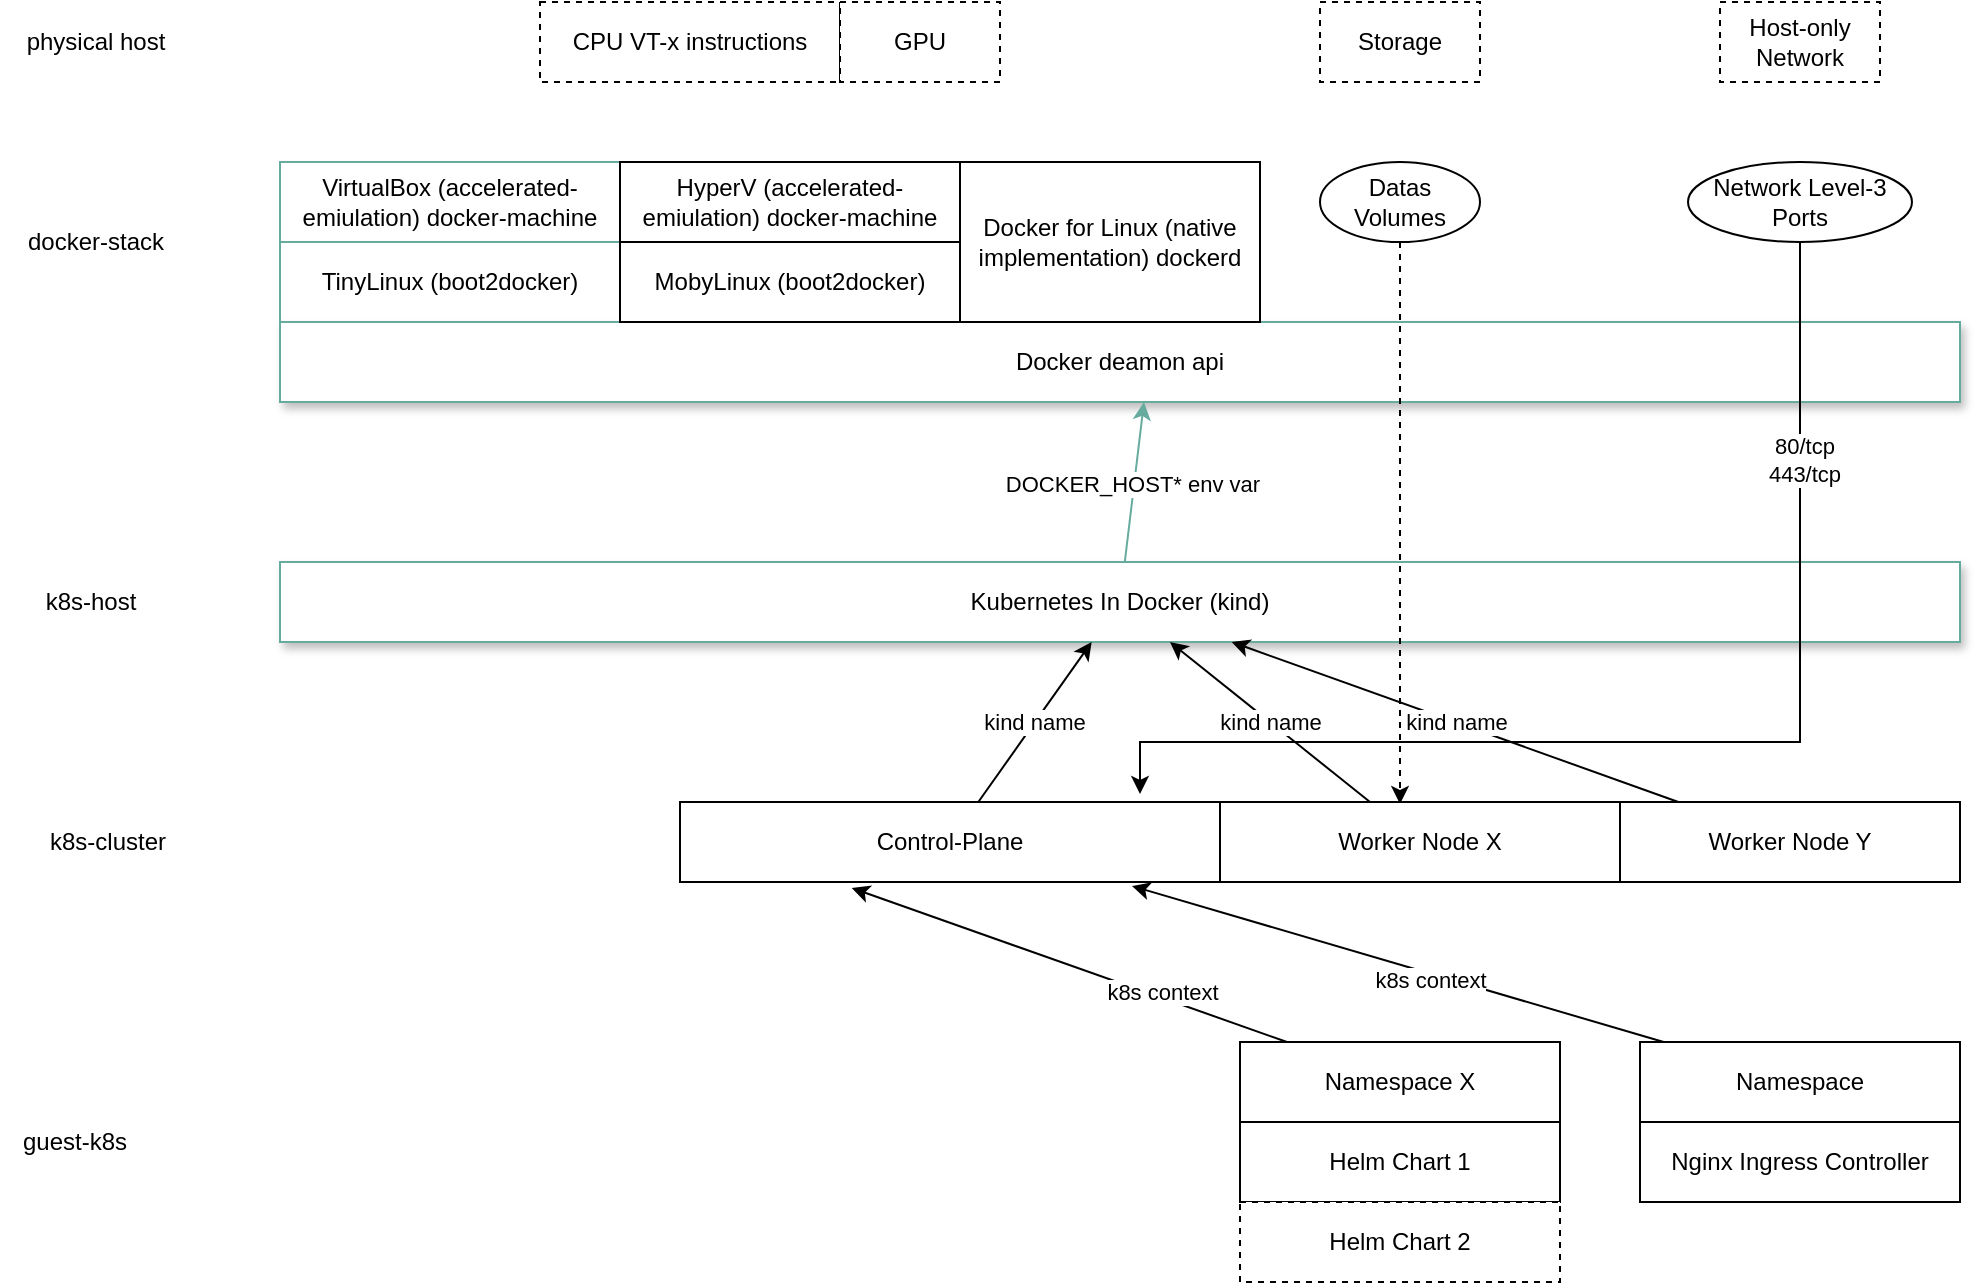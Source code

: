 <mxfile compressed="false" version="13.1.3" pages="3">
    <diagram name="20.6.17-Builder Host" id="ebUvo5LemyIJ5slhyC30">
        <mxGraphModel dx="1211" dy="280" grid="1" gridSize="10" guides="1" tooltips="1" connect="1" arrows="1" fold="1" page="1" pageScale="1" pageWidth="1169" pageHeight="827" math="0" shadow="0">
            <root>
                <mxCell id="8ZSWrE7wKIyts0C65E30-0"/>
                <mxCell id="8ZSWrE7wKIyts0C65E30-1" parent="8ZSWrE7wKIyts0C65E30-0"/>
                <mxCell id="8ZSWrE7wKIyts0C65E30-2" value="VirtualBox (accelerated-emiulation) docker-machine" style="rounded=0;whiteSpace=wrap;html=1;strokeColor=#67AB9F;" parent="8ZSWrE7wKIyts0C65E30-1" vertex="1">
                    <mxGeometry x="240" y="160" width="170" height="40" as="geometry"/>
                </mxCell>
                <mxCell id="8ZSWrE7wKIyts0C65E30-3" value="TinyLinux (boot2docker)" style="rounded=0;whiteSpace=wrap;html=1;strokeColor=#67AB9F;" parent="8ZSWrE7wKIyts0C65E30-1" vertex="1">
                    <mxGeometry x="240" y="200" width="170" height="40" as="geometry"/>
                </mxCell>
                <mxCell id="8ZSWrE7wKIyts0C65E30-4" value="Docker deamon api" style="rounded=0;whiteSpace=wrap;html=1;shadow=1;strokeColor=#67AB9F;" parent="8ZSWrE7wKIyts0C65E30-1" vertex="1">
                    <mxGeometry x="240" y="240" width="840" height="40" as="geometry"/>
                </mxCell>
                <mxCell id="8ZSWrE7wKIyts0C65E30-5" value="CPU VT-x instructions" style="rounded=0;whiteSpace=wrap;html=1;dashed=1;" parent="8ZSWrE7wKIyts0C65E30-1" vertex="1">
                    <mxGeometry x="370" y="80" width="150" height="40" as="geometry"/>
                </mxCell>
                <mxCell id="8ZSWrE7wKIyts0C65E30-6" value="GPU" style="rounded=0;whiteSpace=wrap;html=1;dashed=1;" parent="8ZSWrE7wKIyts0C65E30-1" vertex="1">
                    <mxGeometry x="520" y="80" width="80" height="40" as="geometry"/>
                </mxCell>
                <mxCell id="GnsRPyHoFZtZcp9T_y4O-8" style="edgeStyle=none;rounded=0;orthogonalLoop=1;jettySize=auto;html=1;strokeColor=#67AB9F;" parent="8ZSWrE7wKIyts0C65E30-1" source="8ZSWrE7wKIyts0C65E30-7" edge="1">
                    <mxGeometry relative="1" as="geometry">
                        <mxPoint x="672" y="280" as="targetPoint"/>
                    </mxGeometry>
                </mxCell>
                <mxCell id="GnsRPyHoFZtZcp9T_y4O-10" value="DOCKER_HOST* env var" style="edgeLabel;html=1;align=center;verticalAlign=middle;resizable=0;points=[];" parent="GnsRPyHoFZtZcp9T_y4O-8" vertex="1" connectable="0">
                    <mxGeometry x="-0.017" y="1" relative="1" as="geometry">
                        <mxPoint as="offset"/>
                    </mxGeometry>
                </mxCell>
                <mxCell id="8ZSWrE7wKIyts0C65E30-7" value="Kubernetes In Docker (kind)" style="rounded=0;whiteSpace=wrap;html=1;shadow=1;strokeColor=#67AB9F;" parent="8ZSWrE7wKIyts0C65E30-1" vertex="1">
                    <mxGeometry x="240" y="360" width="840" height="40" as="geometry"/>
                </mxCell>
                <mxCell id="8ZSWrE7wKIyts0C65E30-8" value="Nginx Ingress Controller" style="rounded=0;whiteSpace=wrap;html=1;" parent="8ZSWrE7wKIyts0C65E30-1" vertex="1">
                    <mxGeometry x="920" y="640" width="160" height="40" as="geometry"/>
                </mxCell>
                <mxCell id="8ZSWrE7wKIyts0C65E30-10" value="Datas Volumes" style="ellipse;whiteSpace=wrap;html=1;" parent="8ZSWrE7wKIyts0C65E30-1" vertex="1">
                    <mxGeometry x="760" y="160" width="80" height="40" as="geometry"/>
                </mxCell>
                <mxCell id="8ZSWrE7wKIyts0C65E30-11" style="edgeStyle=orthogonalEdgeStyle;rounded=0;orthogonalLoop=1;jettySize=auto;html=1;" parent="8ZSWrE7wKIyts0C65E30-1" source="8ZSWrE7wKIyts0C65E30-12" edge="1">
                    <mxGeometry relative="1" as="geometry">
                        <mxPoint x="670" y="476" as="targetPoint"/>
                        <Array as="points">
                            <mxPoint x="1000" y="450"/>
                            <mxPoint x="670" y="450"/>
                        </Array>
                    </mxGeometry>
                </mxCell>
                <mxCell id="aWLlnT8UTk05c4Qprcsp-1" value="80/tcp&lt;br&gt;443/tcp" style="edgeLabel;html=1;align=center;verticalAlign=middle;resizable=0;points=[];" vertex="1" connectable="0" parent="8ZSWrE7wKIyts0C65E30-11">
                    <mxGeometry x="-0.64" y="2" relative="1" as="geometry">
                        <mxPoint as="offset"/>
                    </mxGeometry>
                </mxCell>
                <mxCell id="8ZSWrE7wKIyts0C65E30-12" value="Network Level-3 Ports" style="ellipse;whiteSpace=wrap;html=1;" parent="8ZSWrE7wKIyts0C65E30-1" vertex="1">
                    <mxGeometry x="944" y="160" width="112" height="40" as="geometry"/>
                </mxCell>
                <mxCell id="GnsRPyHoFZtZcp9T_y4O-16" style="edgeStyle=none;rounded=0;orthogonalLoop=1;jettySize=auto;html=1;entryX=0.837;entryY=1.05;entryDx=0;entryDy=0;entryPerimeter=0;" parent="8ZSWrE7wKIyts0C65E30-1" source="8ZSWrE7wKIyts0C65E30-13" target="GnsRPyHoFZtZcp9T_y4O-5" edge="1">
                    <mxGeometry relative="1" as="geometry"/>
                </mxCell>
                <mxCell id="GnsRPyHoFZtZcp9T_y4O-17" value="k8s context" style="edgeLabel;html=1;align=center;verticalAlign=middle;resizable=0;points=[];" parent="GnsRPyHoFZtZcp9T_y4O-16" vertex="1" connectable="0">
                    <mxGeometry x="-0.124" y="3" relative="1" as="geometry">
                        <mxPoint as="offset"/>
                    </mxGeometry>
                </mxCell>
                <mxCell id="8ZSWrE7wKIyts0C65E30-13" value="Namespace" style="rounded=0;whiteSpace=wrap;html=1;fillColor=none;" parent="8ZSWrE7wKIyts0C65E30-1" vertex="1">
                    <mxGeometry x="920" y="600" width="160" height="40" as="geometry"/>
                </mxCell>
                <mxCell id="8ZSWrE7wKIyts0C65E30-14" value="Helm Chart 1" style="rounded=0;whiteSpace=wrap;html=1;fillColor=none;" parent="8ZSWrE7wKIyts0C65E30-1" vertex="1">
                    <mxGeometry x="720" y="640" width="160" height="40" as="geometry"/>
                </mxCell>
                <mxCell id="GnsRPyHoFZtZcp9T_y4O-14" style="edgeStyle=none;rounded=0;orthogonalLoop=1;jettySize=auto;html=1;entryX=0.318;entryY=1.075;entryDx=0;entryDy=0;entryPerimeter=0;" parent="8ZSWrE7wKIyts0C65E30-1" source="8ZSWrE7wKIyts0C65E30-15" target="GnsRPyHoFZtZcp9T_y4O-5" edge="1">
                    <mxGeometry relative="1" as="geometry"/>
                </mxCell>
                <mxCell id="GnsRPyHoFZtZcp9T_y4O-15" value="k8s context" style="edgeLabel;html=1;align=center;verticalAlign=middle;resizable=0;points=[];" parent="GnsRPyHoFZtZcp9T_y4O-14" vertex="1" connectable="0">
                    <mxGeometry x="-0.415" y="-3" relative="1" as="geometry">
                        <mxPoint as="offset"/>
                    </mxGeometry>
                </mxCell>
                <mxCell id="8ZSWrE7wKIyts0C65E30-15" value="Namespace X" style="rounded=0;whiteSpace=wrap;html=1;fillColor=none;" parent="8ZSWrE7wKIyts0C65E30-1" vertex="1">
                    <mxGeometry x="720" y="600" width="160" height="40" as="geometry"/>
                </mxCell>
                <mxCell id="8ZSWrE7wKIyts0C65E30-16" value="Helm Chart 2" style="rounded=0;whiteSpace=wrap;html=1;dashed=1;" parent="8ZSWrE7wKIyts0C65E30-1" vertex="1">
                    <mxGeometry x="720" y="680" width="160" height="40" as="geometry"/>
                </mxCell>
                <mxCell id="8ZSWrE7wKIyts0C65E30-18" value="Docker for Linux (native implementation) dockerd" style="rounded=0;whiteSpace=wrap;html=1;" parent="8ZSWrE7wKIyts0C65E30-1" vertex="1">
                    <mxGeometry x="580" y="160" width="150" height="80" as="geometry"/>
                </mxCell>
                <mxCell id="8ZSWrE7wKIyts0C65E30-19" value="docker-stack" style="text;html=1;strokeColor=none;fillColor=none;align=center;verticalAlign=middle;whiteSpace=wrap;rounded=0;dashed=1;" parent="8ZSWrE7wKIyts0C65E30-1" vertex="1">
                    <mxGeometry x="108" y="190" width="79.5" height="20" as="geometry"/>
                </mxCell>
                <mxCell id="8ZSWrE7wKIyts0C65E30-21" value="k8s-host" style="text;html=1;strokeColor=none;fillColor=none;align=center;verticalAlign=middle;whiteSpace=wrap;rounded=0;dashed=1;" parent="8ZSWrE7wKIyts0C65E30-1" vertex="1">
                    <mxGeometry x="108" y="370" width="75" height="20" as="geometry"/>
                </mxCell>
                <mxCell id="8ZSWrE7wKIyts0C65E30-22" value="guest-k8s" style="text;html=1;strokeColor=none;fillColor=none;align=center;verticalAlign=middle;whiteSpace=wrap;rounded=0;dashed=1;" parent="8ZSWrE7wKIyts0C65E30-1" vertex="1">
                    <mxGeometry x="100" y="640" width="75" height="20" as="geometry"/>
                </mxCell>
                <mxCell id="8ZSWrE7wKIyts0C65E30-23" value="k8s-cluster" style="text;html=1;strokeColor=none;fillColor=none;align=center;verticalAlign=middle;whiteSpace=wrap;rounded=0;dashed=1;" parent="8ZSWrE7wKIyts0C65E30-1" vertex="1">
                    <mxGeometry x="120" y="490" width="67.5" height="20" as="geometry"/>
                </mxCell>
                <mxCell id="8ZSWrE7wKIyts0C65E30-9" style="edgeStyle=orthogonalEdgeStyle;rounded=0;orthogonalLoop=1;jettySize=auto;html=1;dashed=1;entryX=0.45;entryY=0.025;entryDx=0;entryDy=0;entryPerimeter=0;" parent="8ZSWrE7wKIyts0C65E30-1" source="8ZSWrE7wKIyts0C65E30-10" target="GnsRPyHoFZtZcp9T_y4O-6" edge="1">
                    <mxGeometry relative="1" as="geometry"/>
                </mxCell>
                <mxCell id="GnsRPyHoFZtZcp9T_y4O-0" value="physical host" style="text;html=1;strokeColor=none;fillColor=none;align=center;verticalAlign=middle;whiteSpace=wrap;rounded=0;dashed=1;" parent="8ZSWrE7wKIyts0C65E30-1" vertex="1">
                    <mxGeometry x="108" y="90" width="79.5" height="20" as="geometry"/>
                </mxCell>
                <mxCell id="GnsRPyHoFZtZcp9T_y4O-3" value="Storage" style="rounded=0;whiteSpace=wrap;html=1;dashed=1;" parent="8ZSWrE7wKIyts0C65E30-1" vertex="1">
                    <mxGeometry x="760" y="80" width="80" height="40" as="geometry"/>
                </mxCell>
                <mxCell id="GnsRPyHoFZtZcp9T_y4O-4" value="Host-only Network" style="rounded=0;whiteSpace=wrap;html=1;dashed=1;" parent="8ZSWrE7wKIyts0C65E30-1" vertex="1">
                    <mxGeometry x="960" y="80" width="80" height="40" as="geometry"/>
                </mxCell>
                <mxCell id="GnsRPyHoFZtZcp9T_y4O-11" value="kind name" style="edgeStyle=none;rounded=0;orthogonalLoop=1;jettySize=auto;html=1;" parent="8ZSWrE7wKIyts0C65E30-1" source="GnsRPyHoFZtZcp9T_y4O-5" target="8ZSWrE7wKIyts0C65E30-7" edge="1">
                    <mxGeometry relative="1" as="geometry"/>
                </mxCell>
                <mxCell id="GnsRPyHoFZtZcp9T_y4O-5" value="Control-Plane" style="rounded=0;whiteSpace=wrap;html=1;" parent="8ZSWrE7wKIyts0C65E30-1" vertex="1">
                    <mxGeometry x="440" y="480" width="270" height="40" as="geometry"/>
                </mxCell>
                <mxCell id="GnsRPyHoFZtZcp9T_y4O-12" value="kind name" style="edgeStyle=none;rounded=0;orthogonalLoop=1;jettySize=auto;html=1;" parent="8ZSWrE7wKIyts0C65E30-1" source="GnsRPyHoFZtZcp9T_y4O-6" target="8ZSWrE7wKIyts0C65E30-7" edge="1">
                    <mxGeometry relative="1" as="geometry"/>
                </mxCell>
                <mxCell id="GnsRPyHoFZtZcp9T_y4O-6" value="Worker Node X" style="rounded=0;whiteSpace=wrap;html=1;" parent="8ZSWrE7wKIyts0C65E30-1" vertex="1">
                    <mxGeometry x="710" y="480" width="200" height="40" as="geometry"/>
                </mxCell>
                <mxCell id="GnsRPyHoFZtZcp9T_y4O-13" value="kind name" style="edgeStyle=none;rounded=0;orthogonalLoop=1;jettySize=auto;html=1;" parent="8ZSWrE7wKIyts0C65E30-1" source="GnsRPyHoFZtZcp9T_y4O-7" target="8ZSWrE7wKIyts0C65E30-7" edge="1">
                    <mxGeometry relative="1" as="geometry"/>
                </mxCell>
                <mxCell id="GnsRPyHoFZtZcp9T_y4O-7" value="Worker Node Y" style="rounded=0;whiteSpace=wrap;html=1;" parent="8ZSWrE7wKIyts0C65E30-1" vertex="1">
                    <mxGeometry x="910" y="480" width="170" height="40" as="geometry"/>
                </mxCell>
                <mxCell id="0" value="HyperV (accelerated-emiulation) docker-machine" style="rounded=0;whiteSpace=wrap;html=1;" parent="8ZSWrE7wKIyts0C65E30-1" vertex="1">
                    <mxGeometry x="410" y="160" width="170" height="40" as="geometry"/>
                </mxCell>
                <mxCell id="1" value="MobyLinux (boot2docker)" style="rounded=0;whiteSpace=wrap;html=1;" parent="8ZSWrE7wKIyts0C65E30-1" vertex="1">
                    <mxGeometry x="410" y="200" width="170" height="40" as="geometry"/>
                </mxCell>
            </root>
        </mxGraphModel>
    </diagram>
    <diagram id="EzvWC09MWq0VtAPM6YJi" name="Builder Stack">
        <mxGraphModel dx="1211" dy="280" grid="1" gridSize="10" guides="1" tooltips="1" connect="1" arrows="1" fold="1" page="1" pageScale="1" pageWidth="1169" pageHeight="827" math="0" shadow="0">
            <root>
                <mxCell id="0"/>
                <mxCell id="1" parent="0"/>
                <mxCell id="pU2bq47XzxW5iphZlF0e-1" value="Gogs&lt;br&gt;&lt;i&gt;(git)&lt;/i&gt;" style="rounded=0;whiteSpace=wrap;html=1;fillColor=#dae8fc;strokeColor=#6c8ebf;fontColor=#000000;" parent="1" vertex="1">
                    <mxGeometry x="640" y="181" width="120" height="60" as="geometry"/>
                </mxCell>
                <mxCell id="pU2bq47XzxW5iphZlF0e-2" value="inspect" style="edgeStyle=orthogonalEdgeStyle;rounded=0;orthogonalLoop=1;jettySize=auto;html=1;exitX=0.5;exitY=0;exitDx=0;exitDy=0;" parent="1" source="pU2bq47XzxW5iphZlF0e-3" target="pU2bq47XzxW5iphZlF0e-1" edge="1">
                    <mxGeometry x="-1" y="-112" relative="1" as="geometry">
                        <mxPoint x="-2" y="22" as="offset"/>
                    </mxGeometry>
                </mxCell>
                <mxCell id="pU2bq47XzxW5iphZlF0e-3" value="Drone.io&lt;br&gt;&lt;i&gt;(pipelines)&lt;/i&gt;" style="rounded=0;whiteSpace=wrap;html=1;fillColor=#dae8fc;strokeColor=#6c8ebf;fontColor=#000000;" parent="1" vertex="1">
                    <mxGeometry x="640" y="281" width="120" height="60" as="geometry"/>
                </mxCell>
                <mxCell id="pU2bq47XzxW5iphZlF0e-4" value="Datas" style="ellipse;whiteSpace=wrap;html=1;fillColor=#f8cecc;strokeColor=#b85450;fontColor=#000000;" parent="1" vertex="1">
                    <mxGeometry x="860" y="191" width="80" height="40" as="geometry"/>
                </mxCell>
                <mxCell id="pU2bq47XzxW5iphZlF0e-5" value="Drone-Runner&lt;br&gt;&lt;i&gt;(pipeline-runner)&lt;/i&gt;" style="rounded=0;whiteSpace=wrap;html=1;fillColor=#dae8fc;strokeColor=#6c8ebf;fontColor=#000000;" parent="1" vertex="1">
                    <mxGeometry x="800" y="281" width="120" height="60" as="geometry"/>
                </mxCell>
                <mxCell id="pU2bq47XzxW5iphZlF0e-6" value="run" style="endArrow=classic;html=1;exitX=1;exitY=0.5;exitDx=0;exitDy=0;entryX=0;entryY=0.5;entryDx=0;entryDy=0;" parent="1" source="pU2bq47XzxW5iphZlF0e-3" target="pU2bq47XzxW5iphZlF0e-5" edge="1">
                    <mxGeometry width="50" height="50" relative="1" as="geometry">
                        <mxPoint x="790" y="271" as="sourcePoint"/>
                        <mxPoint x="840" y="221" as="targetPoint"/>
                    </mxGeometry>
                </mxCell>
                <mxCell id="pU2bq47XzxW5iphZlF0e-7" value="store" style="endArrow=classic;html=1;entryX=0;entryY=0.5;entryDx=0;entryDy=0;" parent="1" source="pU2bq47XzxW5iphZlF0e-1" target="pU2bq47XzxW5iphZlF0e-4" edge="1">
                    <mxGeometry width="50" height="50" relative="1" as="geometry">
                        <mxPoint x="790" y="271" as="sourcePoint"/>
                        <mxPoint x="840" y="221" as="targetPoint"/>
                    </mxGeometry>
                </mxCell>
                <mxCell id="pU2bq47XzxW5iphZlF0e-8" value="Target Kube" style="rhombus;whiteSpace=wrap;html=1;" parent="1" vertex="1">
                    <mxGeometry x="1010" y="341" width="120" height="120" as="geometry"/>
                </mxCell>
                <mxCell id="pU2bq47XzxW5iphZlF0e-9" value="Docker Registry" style="rounded=0;whiteSpace=wrap;html=1;fillColor=#dae8fc;strokeColor=#6c8ebf;fontColor=#000000;" parent="1" vertex="1">
                    <mxGeometry x="800" y="481" width="120" height="60" as="geometry"/>
                </mxCell>
                <mxCell id="pU2bq47XzxW5iphZlF0e-10" value="publish" style="endArrow=classic;html=1;exitX=0.5;exitY=1;exitDx=0;exitDy=0;entryX=0.5;entryY=0;entryDx=0;entryDy=0;" parent="1" source="pU2bq47XzxW5iphZlF0e-5" target="pU2bq47XzxW5iphZlF0e-9" edge="1">
                    <mxGeometry width="50" height="50" relative="1" as="geometry">
                        <mxPoint x="990" y="391" as="sourcePoint"/>
                        <mxPoint x="1040" y="341" as="targetPoint"/>
                    </mxGeometry>
                </mxCell>
                <mxCell id="pU2bq47XzxW5iphZlF0e-11" value="deploy" style="endArrow=classic;html=1;entryX=0;entryY=0.5;entryDx=0;entryDy=0;" parent="1" target="pU2bq47XzxW5iphZlF0e-8" edge="1">
                    <mxGeometry width="50" height="50" relative="1" as="geometry">
                        <mxPoint x="920" y="311" as="sourcePoint"/>
                        <mxPoint x="1040" y="341" as="targetPoint"/>
                    </mxGeometry>
                </mxCell>
                <mxCell id="pU2bq47XzxW5iphZlF0e-12" value="pull" style="endArrow=classic;html=1;entryX=1;entryY=0.5;entryDx=0;entryDy=0;exitX=0;exitY=0.5;exitDx=0;exitDy=0;" parent="1" source="pU2bq47XzxW5iphZlF0e-8" target="pU2bq47XzxW5iphZlF0e-9" edge="1">
                    <mxGeometry width="50" height="50" relative="1" as="geometry">
                        <mxPoint x="990" y="391" as="sourcePoint"/>
                        <mxPoint x="1040" y="341" as="targetPoint"/>
                    </mxGeometry>
                </mxCell>
                <mxCell id="pU2bq47XzxW5iphZlF0e-13" value="VSCode&lt;br&gt;&lt;i&gt;(ide)&lt;/i&gt;" style="rounded=0;whiteSpace=wrap;html=1;fillColor=#dae8fc;strokeColor=#6c8ebf;fontColor=#000000;" parent="1" vertex="1">
                    <mxGeometry x="370" y="181" width="120" height="60" as="geometry"/>
                </mxCell>
                <mxCell id="pU2bq47XzxW5iphZlF0e-14" value="push" style="endArrow=classic;html=1;exitX=1;exitY=0.5;exitDx=0;exitDy=0;entryX=0;entryY=0.5;entryDx=0;entryDy=0;" parent="1" source="pU2bq47XzxW5iphZlF0e-13" target="pU2bq47XzxW5iphZlF0e-1" edge="1">
                    <mxGeometry width="50" height="50" relative="1" as="geometry">
                        <mxPoint x="710" y="421" as="sourcePoint"/>
                        <mxPoint x="760" y="371" as="targetPoint"/>
                    </mxGeometry>
                </mxCell>
                <mxCell id="pU2bq47XzxW5iphZlF0e-15" value="Builder" style="shape=umlActor;verticalLabelPosition=bottom;labelBackgroundColor=none;verticalAlign=top;html=1;outlineConnect=0;fontColor=#FFFFFF;" parent="1" vertex="1">
                    <mxGeometry x="85" y="451" width="30" height="60" as="geometry"/>
                </mxCell>
                <mxCell id="pU2bq47XzxW5iphZlF0e-16" value="Secured Reverse Proxy" style="rounded=0;whiteSpace=wrap;html=1;fillColor=#dae8fc;strokeColor=#6c8ebf;fontColor=#000000;" parent="1" vertex="1">
                    <mxGeometry x="370" y="481" width="120" height="60" as="geometry"/>
                </mxCell>
                <mxCell id="pU2bq47XzxW5iphZlF0e-17" value="reverse proxy" style="endArrow=classic;html=1;entryX=0.5;entryY=1;entryDx=0;entryDy=0;exitX=0.5;exitY=0;exitDx=0;exitDy=0;" parent="1" source="pU2bq47XzxW5iphZlF0e-16" target="pU2bq47XzxW5iphZlF0e-13" edge="1">
                    <mxGeometry width="50" height="50" relative="1" as="geometry">
                        <mxPoint x="710" y="261" as="sourcePoint"/>
                        <mxPoint x="760" y="211" as="targetPoint"/>
                    </mxGeometry>
                </mxCell>
                <mxCell id="pU2bq47XzxW5iphZlF0e-18" value="reverse proxy" style="endArrow=classic;html=1;exitX=0.5;exitY=0;exitDx=0;exitDy=0;" parent="1" source="pU2bq47XzxW5iphZlF0e-16" edge="1">
                    <mxGeometry width="50" height="50" relative="1" as="geometry">
                        <mxPoint x="710" y="261" as="sourcePoint"/>
                        <mxPoint x="640" y="211" as="targetPoint"/>
                    </mxGeometry>
                </mxCell>
                <mxCell id="pU2bq47XzxW5iphZlF0e-19" value="reverse proxy" style="endArrow=classic;html=1;exitX=1;exitY=0.5;exitDx=0;exitDy=0;entryX=0;entryY=0.5;entryDx=0;entryDy=0;" parent="1" source="pU2bq47XzxW5iphZlF0e-16" target="pU2bq47XzxW5iphZlF0e-9" edge="1">
                    <mxGeometry width="50" height="50" relative="1" as="geometry">
                        <mxPoint x="430" y="591" as="sourcePoint"/>
                        <mxPoint x="640" y="461" as="targetPoint"/>
                    </mxGeometry>
                </mxCell>
                <mxCell id="pU2bq47XzxW5iphZlF0e-20" value="Datas" style="ellipse;whiteSpace=wrap;html=1;fillColor=#f8cecc;strokeColor=#b85450;fontColor=#000000;" parent="1" vertex="1">
                    <mxGeometry x="820" y="591" width="80" height="40" as="geometry"/>
                </mxCell>
                <mxCell id="pU2bq47XzxW5iphZlF0e-21" value="store" style="endArrow=classic;html=1;entryX=0.5;entryY=0;entryDx=0;entryDy=0;exitX=0.5;exitY=1;exitDx=0;exitDy=0;" parent="1" source="pU2bq47XzxW5iphZlF0e-9" target="pU2bq47XzxW5iphZlF0e-20" edge="1">
                    <mxGeometry width="50" height="50" relative="1" as="geometry">
                        <mxPoint x="774" y="711" as="sourcePoint"/>
                        <mxPoint x="914" y="751" as="targetPoint"/>
                    </mxGeometry>
                </mxCell>
                <mxCell id="pU2bq47XzxW5iphZlF0e-22" value="" style="endArrow=classic;html=1;" parent="1" target="pU2bq47XzxW5iphZlF0e-23" edge="1">
                    <mxGeometry width="50" height="50" relative="1" as="geometry">
                        <mxPoint x="100" y="531" as="sourcePoint"/>
                        <mxPoint x="290" y="769" as="targetPoint"/>
                    </mxGeometry>
                </mxCell>
                <mxCell id="MSiUdzAyAVIGBP_7XqLN-2" style="edgeStyle=orthogonalEdgeStyle;rounded=0;orthogonalLoop=1;jettySize=auto;html=1;fontColor=#000000;" parent="1" source="pU2bq47XzxW5iphZlF0e-23" target="MSiUdzAyAVIGBP_7XqLN-1" edge="1">
                    <mxGeometry relative="1" as="geometry"/>
                </mxCell>
                <mxCell id="pU2bq47XzxW5iphZlF0e-23" value="Browser" style="rounded=0;whiteSpace=wrap;html=1;" parent="1" vertex="1">
                    <mxGeometry x="40" y="586" width="120" height="60" as="geometry"/>
                </mxCell>
                <mxCell id="pU2bq47XzxW5iphZlF0e-24" value="browse" style="endArrow=classic;html=1;entryX=0.5;entryY=1;entryDx=0;entryDy=0;exitX=0.5;exitY=0;exitDx=0;exitDy=0;" parent="1" source="MSiUdzAyAVIGBP_7XqLN-1" target="pU2bq47XzxW5iphZlF0e-16" edge="1">
                    <mxGeometry width="50" height="50" relative="1" as="geometry">
                        <mxPoint x="570" y="669" as="sourcePoint"/>
                        <mxPoint x="620" y="619" as="targetPoint"/>
                    </mxGeometry>
                </mxCell>
                <mxCell id="pU2bq47XzxW5iphZlF0e-25" value="IAM Server" style="rounded=0;whiteSpace=wrap;html=1;fillColor=#dae8fc;strokeColor=#6c8ebf;fontColor=#000000;" parent="1" vertex="1">
                    <mxGeometry x="480" y="601" width="120" height="40" as="geometry"/>
                </mxCell>
                <mxCell id="pU2bq47XzxW5iphZlF0e-26" value="ensure" style="endArrow=classic;html=1;exitX=0.5;exitY=1;exitDx=0;exitDy=0;entryX=0.5;entryY=0;entryDx=0;entryDy=0;" parent="1" source="pU2bq47XzxW5iphZlF0e-16" target="pU2bq47XzxW5iphZlF0e-25" edge="1">
                    <mxGeometry width="50" height="50" relative="1" as="geometry">
                        <mxPoint x="710" y="711" as="sourcePoint"/>
                        <mxPoint x="760" y="661" as="targetPoint"/>
                    </mxGeometry>
                </mxCell>
                <mxCell id="pU2bq47XzxW5iphZlF0e-27" value="authenticate" style="endArrow=classic;html=1;exitX=1;exitY=0.5;exitDx=0;exitDy=0;entryX=0;entryY=0.5;entryDx=0;entryDy=0;" parent="1" source="MSiUdzAyAVIGBP_7XqLN-1" target="pU2bq47XzxW5iphZlF0e-25" edge="1">
                    <mxGeometry width="50" height="50" relative="1" as="geometry">
                        <mxPoint x="570" y="729" as="sourcePoint"/>
                        <mxPoint x="620" y="679" as="targetPoint"/>
                    </mxGeometry>
                </mxCell>
                <mxCell id="pU2bq47XzxW5iphZlF0e-28" value="Datas" style="ellipse;whiteSpace=wrap;html=1;fillColor=#f8cecc;strokeColor=#b85450;fontColor=#000000;" parent="1" vertex="1">
                    <mxGeometry x="640" y="596" width="80" height="50" as="geometry"/>
                </mxCell>
                <mxCell id="pU2bq47XzxW5iphZlF0e-29" value="" style="endArrow=classic;html=1;entryX=0;entryY=0.5;entryDx=0;entryDy=0;exitX=1;exitY=0.5;exitDx=0;exitDy=0;" parent="1" source="pU2bq47XzxW5iphZlF0e-25" target="pU2bq47XzxW5iphZlF0e-28" edge="1">
                    <mxGeometry width="50" height="50" relative="1" as="geometry">
                        <mxPoint x="710" y="511" as="sourcePoint"/>
                        <mxPoint x="760" y="461" as="targetPoint"/>
                    </mxGeometry>
                </mxCell>
                <mxCell id="MSiUdzAyAVIGBP_7XqLN-1" value="Network Level-3 Ports" style="ellipse;whiteSpace=wrap;html=1;fillColor=#f8cecc;strokeColor=#b85450;fontColor=#000000;" parent="1" vertex="1">
                    <mxGeometry x="240" y="596" width="112" height="40" as="geometry"/>
                </mxCell>
                <mxCell id="_KJXkSt6YT6vSXq4Js8E-1" value="BrowserAppliance" style="rounded=0;whiteSpace=wrap;html=1;" parent="1" vertex="1">
                    <mxGeometry x="40" y="670" width="120" height="60" as="geometry"/>
                </mxCell>
            </root>
        </mxGraphModel>
    </diagram>
    <diagram id="clM1CJ6WRkc4XnKOdR2G" name="20.6.8-Builder Host">
        <mxGraphModel dx="1211" dy="280" grid="1" gridSize="10" guides="1" tooltips="1" connect="1" arrows="1" fold="1" page="1" pageScale="1" pageWidth="1169" pageHeight="827" math="0" shadow="0">
            <root>
                <mxCell id="SdKteQC0Jkrmz5J06cOE-0"/>
                <mxCell id="SdKteQC0Jkrmz5J06cOE-1" parent="SdKteQC0Jkrmz5J06cOE-0"/>
                <mxCell id="31gldE9zyYhlv3iL2wnf-0" value="QEMU (x86_64)" style="rounded=0;whiteSpace=wrap;html=1;" parent="SdKteQC0Jkrmz5J06cOE-1" vertex="1">
                    <mxGeometry x="265.5" y="190" width="225" height="40" as="geometry"/>
                </mxCell>
                <mxCell id="31gldE9zyYhlv3iL2wnf-1" value="Debian" style="rounded=0;whiteSpace=wrap;html=1;" parent="SdKteQC0Jkrmz5J06cOE-1" vertex="1">
                    <mxGeometry x="265.5" y="230" width="225" height="40" as="geometry"/>
                </mxCell>
                <mxCell id="31gldE9zyYhlv3iL2wnf-2" value="Docker" style="rounded=0;whiteSpace=wrap;html=1;" parent="SdKteQC0Jkrmz5J06cOE-1" vertex="1">
                    <mxGeometry x="265.5" y="270" width="440" height="40" as="geometry"/>
                </mxCell>
                <mxCell id="31gldE9zyYhlv3iL2wnf-3" value="CPU VT-x instructions" style="rounded=0;whiteSpace=wrap;html=1;dashed=1;" parent="SdKteQC0Jkrmz5J06cOE-1" vertex="1">
                    <mxGeometry x="375.5" y="150" width="150" height="40" as="geometry"/>
                </mxCell>
                <mxCell id="T4FPMCbFS4oBcWYZvKta-0" value="GPU" style="rounded=0;whiteSpace=wrap;html=1;dashed=1;" parent="SdKteQC0Jkrmz5J06cOE-1" vertex="1">
                    <mxGeometry x="525.5" y="150" width="80" height="40" as="geometry"/>
                </mxCell>
                <mxCell id="T4FPMCbFS4oBcWYZvKta-1" value="Kubernetes In Docker (kind)" style="rounded=0;whiteSpace=wrap;html=1;" parent="SdKteQC0Jkrmz5J06cOE-1" vertex="1">
                    <mxGeometry x="265.5" y="310" width="800" height="40" as="geometry"/>
                </mxCell>
                <mxCell id="Fvg8WRDYz1yMtkIfBd3S-0" value="Nginx Ingress Controller" style="rounded=0;whiteSpace=wrap;html=1;" parent="SdKteQC0Jkrmz5J06cOE-1" vertex="1">
                    <mxGeometry x="905.5" y="390" width="160" height="40" as="geometry"/>
                </mxCell>
                <mxCell id="tEAKuQwZa5TK36znHGux-8" style="edgeStyle=orthogonalEdgeStyle;rounded=0;orthogonalLoop=1;jettySize=auto;html=1;dashed=1;" parent="SdKteQC0Jkrmz5J06cOE-1" source="Fvg8WRDYz1yMtkIfBd3S-2" target="tEAKuQwZa5TK36znHGux-2" edge="1">
                    <mxGeometry relative="1" as="geometry"/>
                </mxCell>
                <mxCell id="Fvg8WRDYz1yMtkIfBd3S-2" value="Datas Volumes" style="ellipse;whiteSpace=wrap;html=1;" parent="SdKteQC0Jkrmz5J06cOE-1" vertex="1">
                    <mxGeometry x="765.5" y="150" width="80" height="40" as="geometry"/>
                </mxCell>
                <mxCell id="tEAKuQwZa5TK36znHGux-5" style="edgeStyle=orthogonalEdgeStyle;rounded=0;orthogonalLoop=1;jettySize=auto;html=1;" parent="SdKteQC0Jkrmz5J06cOE-1" source="Fvg8WRDYz1yMtkIfBd3S-4" target="Fvg8WRDYz1yMtkIfBd3S-0" edge="1">
                    <mxGeometry relative="1" as="geometry"/>
                </mxCell>
                <mxCell id="Fvg8WRDYz1yMtkIfBd3S-4" value="Network Level-3 Ports" style="ellipse;whiteSpace=wrap;html=1;" parent="SdKteQC0Jkrmz5J06cOE-1" vertex="1">
                    <mxGeometry x="929.5" y="150" width="112" height="40" as="geometry"/>
                </mxCell>
                <mxCell id="Fvg8WRDYz1yMtkIfBd3S-5" value="Namespace" style="rounded=0;whiteSpace=wrap;html=1;fillColor=none;" parent="SdKteQC0Jkrmz5J06cOE-1" vertex="1">
                    <mxGeometry x="905.5" y="350" width="160" height="40" as="geometry"/>
                </mxCell>
                <mxCell id="tEAKuQwZa5TK36znHGux-2" value="Helm Chart 1" style="rounded=0;whiteSpace=wrap;html=1;fillColor=none;" parent="SdKteQC0Jkrmz5J06cOE-1" vertex="1">
                    <mxGeometry x="725.5" y="390" width="160" height="40" as="geometry"/>
                </mxCell>
                <mxCell id="tEAKuQwZa5TK36znHGux-3" value="Namespace X" style="rounded=0;whiteSpace=wrap;html=1;fillColor=none;" parent="SdKteQC0Jkrmz5J06cOE-1" vertex="1">
                    <mxGeometry x="725.5" y="350" width="160" height="40" as="geometry"/>
                </mxCell>
                <mxCell id="tEAKuQwZa5TK36znHGux-7" value="Helm Chart 2" style="rounded=0;whiteSpace=wrap;html=1;dashed=1;" parent="SdKteQC0Jkrmz5J06cOE-1" vertex="1">
                    <mxGeometry x="725.5" y="430" width="160" height="40" as="geometry"/>
                </mxCell>
                <mxCell id="0OM8Wu0XyLKDy_XIqC3Y-0" value="CentOS" style="rounded=0;whiteSpace=wrap;html=1;dashed=1;" parent="SdKteQC0Jkrmz5J06cOE-1" vertex="1">
                    <mxGeometry x="490.5" y="230" width="215" height="40" as="geometry"/>
                </mxCell>
                <mxCell id="0OM8Wu0XyLKDy_XIqC3Y-1" value="QEMU (arm)" style="rounded=0;whiteSpace=wrap;html=1;dashed=1;" parent="SdKteQC0Jkrmz5J06cOE-1" vertex="1">
                    <mxGeometry x="490.5" y="190" width="215" height="40" as="geometry"/>
                </mxCell>
                <mxCell id="0OM8Wu0XyLKDy_XIqC3Y-2" value="requirements" style="text;html=1;strokeColor=none;fillColor=none;align=center;verticalAlign=middle;whiteSpace=wrap;rounded=0;dashed=1;" parent="SdKteQC0Jkrmz5J06cOE-1" vertex="1">
                    <mxGeometry x="120.5" y="200" width="40" height="20" as="geometry"/>
                </mxCell>
                <mxCell id="0OM8Wu0XyLKDy_XIqC3Y-6" value="host-os" style="text;html=1;strokeColor=none;fillColor=none;align=center;verticalAlign=middle;whiteSpace=wrap;rounded=0;dashed=1;" parent="SdKteQC0Jkrmz5J06cOE-1" vertex="1">
                    <mxGeometry x="115.5" y="240" width="50" height="20" as="geometry"/>
                </mxCell>
                <mxCell id="0OM8Wu0XyLKDy_XIqC3Y-7" value="guest-docker" style="text;html=1;strokeColor=none;fillColor=none;align=center;verticalAlign=middle;whiteSpace=wrap;rounded=0;dashed=1;" parent="SdKteQC0Jkrmz5J06cOE-1" vertex="1">
                    <mxGeometry x="103" y="280" width="75" height="20" as="geometry"/>
                </mxCell>
                <mxCell id="0OM8Wu0XyLKDy_XIqC3Y-8" value="guest-k8s" style="text;html=1;strokeColor=none;fillColor=none;align=center;verticalAlign=middle;whiteSpace=wrap;rounded=0;dashed=1;" parent="SdKteQC0Jkrmz5J06cOE-1" vertex="1">
                    <mxGeometry x="103" y="320" width="75" height="20" as="geometry"/>
                </mxCell>
                <mxCell id="0OM8Wu0XyLKDy_XIqC3Y-9" value="builder-env" style="text;html=1;strokeColor=none;fillColor=none;align=center;verticalAlign=middle;whiteSpace=wrap;rounded=0;dashed=1;" parent="SdKteQC0Jkrmz5J06cOE-1" vertex="1">
                    <mxGeometry x="106.75" y="394" width="67.5" height="20" as="geometry"/>
                </mxCell>
            </root>
        </mxGraphModel>
    </diagram>
</mxfile>